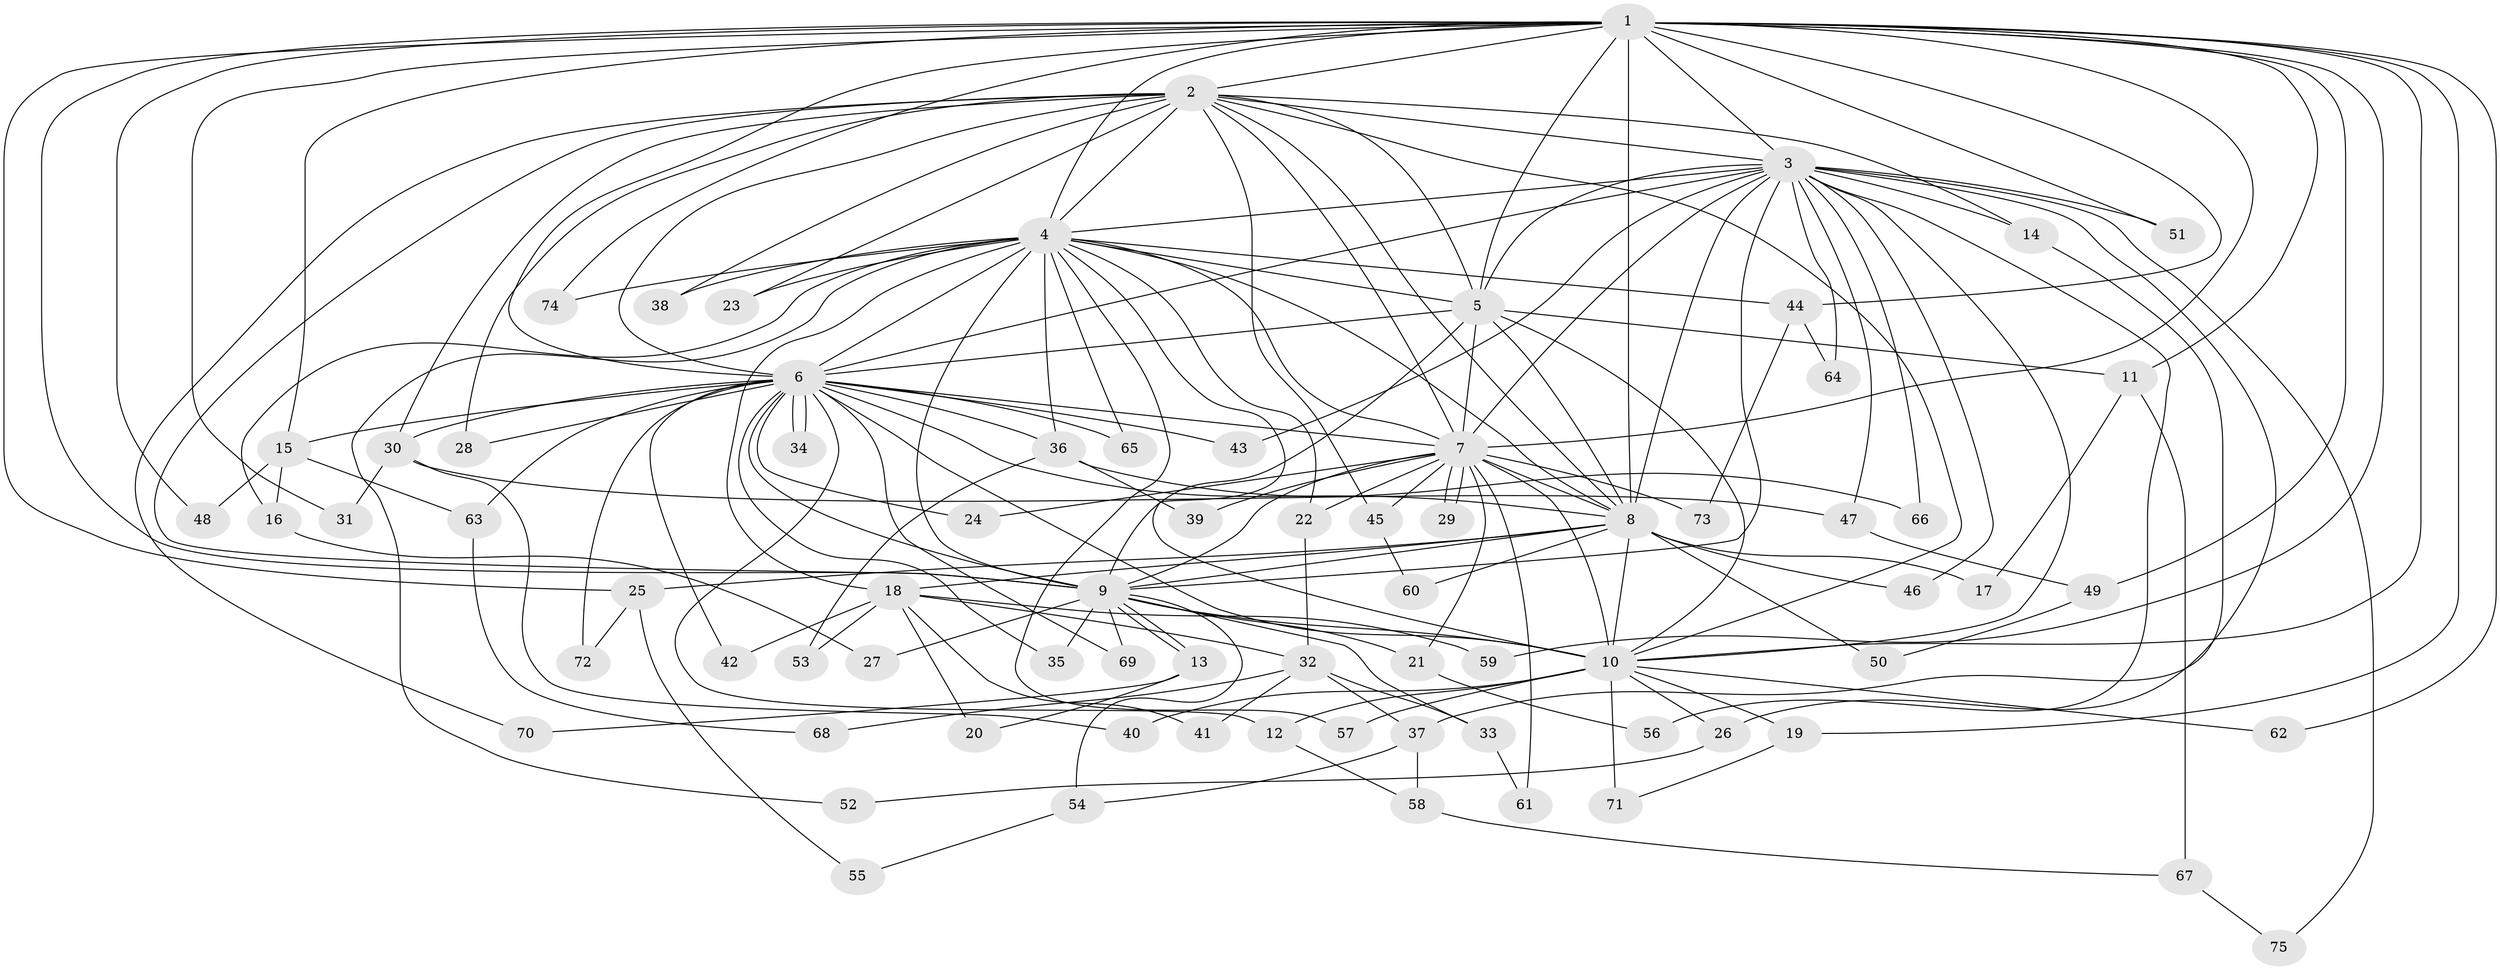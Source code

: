 // Generated by graph-tools (version 1.1) at 2025/01/03/09/25 03:01:33]
// undirected, 75 vertices, 175 edges
graph export_dot {
graph [start="1"]
  node [color=gray90,style=filled];
  1;
  2;
  3;
  4;
  5;
  6;
  7;
  8;
  9;
  10;
  11;
  12;
  13;
  14;
  15;
  16;
  17;
  18;
  19;
  20;
  21;
  22;
  23;
  24;
  25;
  26;
  27;
  28;
  29;
  30;
  31;
  32;
  33;
  34;
  35;
  36;
  37;
  38;
  39;
  40;
  41;
  42;
  43;
  44;
  45;
  46;
  47;
  48;
  49;
  50;
  51;
  52;
  53;
  54;
  55;
  56;
  57;
  58;
  59;
  60;
  61;
  62;
  63;
  64;
  65;
  66;
  67;
  68;
  69;
  70;
  71;
  72;
  73;
  74;
  75;
  1 -- 2;
  1 -- 3;
  1 -- 4;
  1 -- 5;
  1 -- 6;
  1 -- 7;
  1 -- 8;
  1 -- 9;
  1 -- 10;
  1 -- 11;
  1 -- 15;
  1 -- 19;
  1 -- 25;
  1 -- 31;
  1 -- 44;
  1 -- 48;
  1 -- 49;
  1 -- 51;
  1 -- 59;
  1 -- 62;
  1 -- 74;
  2 -- 3;
  2 -- 4;
  2 -- 5;
  2 -- 6;
  2 -- 7;
  2 -- 8;
  2 -- 9;
  2 -- 10;
  2 -- 14;
  2 -- 23;
  2 -- 28;
  2 -- 30;
  2 -- 38;
  2 -- 45;
  2 -- 70;
  3 -- 4;
  3 -- 5;
  3 -- 6;
  3 -- 7;
  3 -- 8;
  3 -- 9;
  3 -- 10;
  3 -- 14;
  3 -- 26;
  3 -- 43;
  3 -- 46;
  3 -- 47;
  3 -- 51;
  3 -- 56;
  3 -- 64;
  3 -- 66;
  3 -- 75;
  4 -- 5;
  4 -- 6;
  4 -- 7;
  4 -- 8;
  4 -- 9;
  4 -- 10;
  4 -- 16;
  4 -- 18;
  4 -- 22;
  4 -- 23;
  4 -- 36;
  4 -- 38;
  4 -- 44;
  4 -- 52;
  4 -- 57;
  4 -- 65;
  4 -- 74;
  5 -- 6;
  5 -- 7;
  5 -- 8;
  5 -- 9;
  5 -- 10;
  5 -- 11;
  6 -- 7;
  6 -- 8;
  6 -- 9;
  6 -- 10;
  6 -- 12;
  6 -- 15;
  6 -- 24;
  6 -- 28;
  6 -- 30;
  6 -- 34;
  6 -- 34;
  6 -- 35;
  6 -- 36;
  6 -- 42;
  6 -- 43;
  6 -- 63;
  6 -- 65;
  6 -- 69;
  6 -- 72;
  7 -- 8;
  7 -- 9;
  7 -- 10;
  7 -- 21;
  7 -- 22;
  7 -- 24;
  7 -- 29;
  7 -- 29;
  7 -- 39;
  7 -- 45;
  7 -- 61;
  7 -- 73;
  8 -- 9;
  8 -- 10;
  8 -- 17;
  8 -- 18;
  8 -- 25;
  8 -- 46;
  8 -- 50;
  8 -- 60;
  9 -- 10;
  9 -- 13;
  9 -- 13;
  9 -- 21;
  9 -- 27;
  9 -- 33;
  9 -- 35;
  9 -- 54;
  9 -- 69;
  10 -- 12;
  10 -- 19;
  10 -- 26;
  10 -- 40;
  10 -- 57;
  10 -- 62;
  10 -- 71;
  11 -- 17;
  11 -- 67;
  12 -- 58;
  13 -- 20;
  13 -- 70;
  14 -- 37;
  15 -- 16;
  15 -- 48;
  15 -- 63;
  16 -- 27;
  18 -- 20;
  18 -- 32;
  18 -- 41;
  18 -- 42;
  18 -- 53;
  18 -- 59;
  19 -- 71;
  21 -- 56;
  22 -- 32;
  25 -- 55;
  25 -- 72;
  26 -- 52;
  30 -- 31;
  30 -- 40;
  30 -- 47;
  32 -- 33;
  32 -- 37;
  32 -- 41;
  32 -- 68;
  33 -- 61;
  36 -- 39;
  36 -- 53;
  36 -- 66;
  37 -- 54;
  37 -- 58;
  44 -- 64;
  44 -- 73;
  45 -- 60;
  47 -- 49;
  49 -- 50;
  54 -- 55;
  58 -- 67;
  63 -- 68;
  67 -- 75;
}
